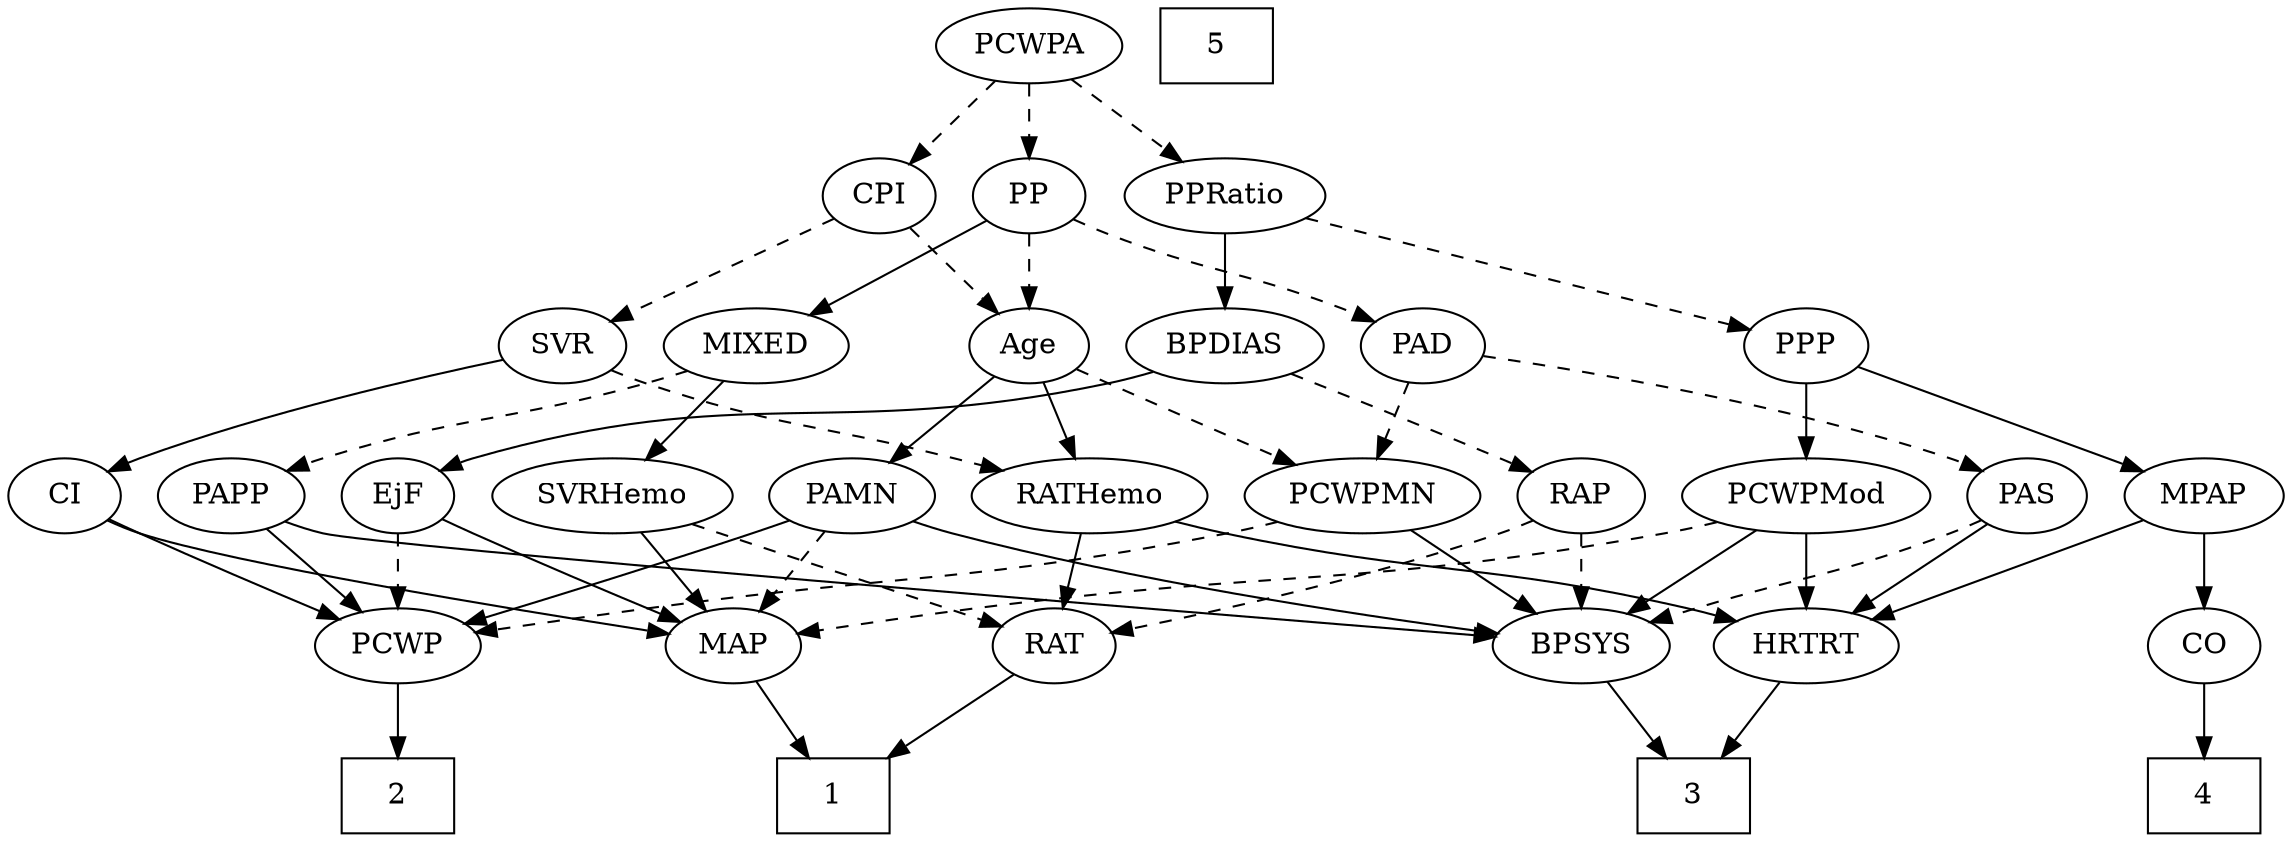 strict digraph {
	graph [bb="0,0,1007.1,396"];
	node [label="\N"];
	1	[height=0.5,
		pos="373,18",
		shape=box,
		width=0.75];
	2	[height=0.5,
		pos="181,18",
		shape=box,
		width=0.75];
	3	[height=0.5,
		pos="746,18",
		shape=box,
		width=0.75];
	4	[height=0.5,
		pos="972,18",
		shape=box,
		width=0.75];
	5	[height=0.5,
		pos="542,378",
		shape=box,
		width=0.75];
	Age	[height=0.5,
		pos="454,234",
		width=0.75];
	PAMN	[height=0.5,
		pos="380,162",
		width=1.011];
	Age -> PAMN	[pos="e,396.24,178.36 439.02,218.83 428.84,209.2 415.15,196.25 403.52,185.25",
		style=solid];
	RATHemo	[height=0.5,
		pos="484,162",
		width=1.3721];
	Age -> RATHemo	[pos="e,476.73,179.96 461.11,216.41 464.57,208.34 468.82,198.43 472.71,189.35",
		style=solid];
	PCWPMN	[height=0.5,
		pos="601,162",
		width=1.3902];
	Age -> PCWPMN	[pos="e,572,176.81 475.38,222.82 498.27,211.92 535.06,194.4 562.93,181.13",
		style=dashed];
	EjF	[height=0.5,
		pos="181,162",
		width=0.75];
	MAP	[height=0.5,
		pos="328,90",
		width=0.84854];
	EjF -> MAP	[pos="e,304.66,102.12 202.38,150.82 226.84,139.17 267.19,119.96 295.54,106.46",
		style=solid];
	PCWP	[height=0.5,
		pos="181,90",
		width=0.97491];
	EjF -> PCWP	[pos="e,181,108.1 181,143.7 181,135.98 181,126.71 181,118.11",
		style=dashed];
	RAP	[height=0.5,
		pos="697,162",
		width=0.77632];
	BPSYS	[height=0.5,
		pos="697,90",
		width=1.0471];
	RAP -> BPSYS	[pos="e,697,108.1 697,143.7 697,135.98 697,126.71 697,118.11",
		style=dashed];
	RAT	[height=0.5,
		pos="470,90",
		width=0.75827];
	RAP -> RAT	[pos="e,495.61,96.774 675.33,150.35 670.35,148.1 665.04,145.85 660,144 607.39,124.72 544.42,108.43 505.82,99.19",
		style=dashed];
	MIXED	[height=0.5,
		pos="337,234",
		width=1.1193];
	SVRHemo	[height=0.5,
		pos="276,162",
		width=1.3902];
	MIXED -> SVRHemo	[pos="e,290.49,179.63 322.85,216.76 315.26,208.06 305.76,197.15 297.29,187.43",
		style=solid];
	PAPP	[height=0.5,
		pos="104,162",
		width=0.88464];
	MIXED -> PAPP	[pos="e,128.5,173.84 306.81,222.06 300.62,219.95 294.13,217.83 288,216 225.2,197.24 207.21,200.61 145,180 142.72,179.24 140.38,178.42 \
138.04,177.55",
		style=dashed];
	MPAP	[height=0.5,
		pos="972,162",
		width=0.97491];
	CO	[height=0.5,
		pos="972,90",
		width=0.75];
	MPAP -> CO	[pos="e,972,108.1 972,143.7 972,135.98 972,126.71 972,118.11",
		style=solid];
	HRTRT	[height=0.5,
		pos="795,90",
		width=1.1013];
	MPAP -> HRTRT	[pos="e,823.9,102.43 945.12,150.37 915.37,138.6 867.17,119.54 833.44,106.2",
		style=solid];
	BPSYS -> 3	[pos="e,734.01,36.124 708.36,72.765 714.25,64.354 721.58,53.89 728.2,44.436",
		style=solid];
	PAD	[height=0.5,
		pos="630,234",
		width=0.79437];
	PAS	[height=0.5,
		pos="892,162",
		width=0.75];
	PAD -> PAS	[pos="e,871.37,173.65 657.31,228.52 700.33,221.03 786.18,204.37 856,180 857.91,179.33 859.85,178.6 861.8,177.82",
		style=dashed];
	PAD -> PCWPMN	[pos="e,608.02,179.96 623.13,216.41 619.78,208.34 615.68,198.43 611.92,189.35",
		style=dashed];
	CO -> 4	[pos="e,972,36.104 972,71.697 972,63.983 972,54.712 972,46.112",
		style=solid];
	PAS -> BPSYS	[pos="e,726.51,101.33 870.87,150.49 866.04,148.23 860.88,145.94 856,144 808.2,124.98 794.75,124.43 746,108 742.74,106.9 739.37,105.75 \
735.99,104.6",
		style=dashed];
	PAS -> HRTRT	[pos="e,815.36,105.7 874.21,148.16 860.05,137.94 839.96,123.44 823.56,111.61",
		style=solid];
	PAMN -> BPSYS	[pos="e,661.5,96.076 407.49,150.02 413.53,147.84 419.93,145.7 426,144 504.05,122.1 597.23,106.01 651.5,97.604",
		style=solid];
	PAMN -> MAP	[pos="e,339.64,106.67 367.94,144.76 361.35,135.89 353.06,124.74 345.75,114.89",
		style=dashed];
	PAMN -> PCWP	[pos="e,209.76,100.61 351.96,150.26 346.36,148.15 340.5,145.98 335,144 295.76,129.84 250.6,114.4 219.38,103.85",
		style=solid];
	RATHemo -> RAT	[pos="e,473.42,108.1 480.54,143.7 479,135.98 477.14,126.71 475.42,118.11",
		style=solid];
	RATHemo -> HRTRT	[pos="e,765.01,101.8 520.35,149.69 527.49,147.65 534.95,145.66 542,144 630.78,123.14 655.62,130.48 744,108 747.65,107.07 751.42,106.01 \
755.18,104.89",
		style=solid];
	CPI	[height=0.5,
		pos="383,306",
		width=0.75];
	CPI -> Age	[pos="e,439.31,249.49 397.71,290.5 407.61,280.73 420.84,267.69 431.99,256.7",
		style=dashed];
	SVR	[height=0.5,
		pos="251,234",
		width=0.77632];
	CPI -> SVR	[pos="e,271.92,246.09 362.38,294.06 340.51,282.47 305.78,264.05 280.92,250.86",
		style=dashed];
	RAT -> 1	[pos="e,396.89,36.242 452.21,76.161 439.1,66.703 420.91,53.578 405.27,42.289",
		style=solid];
	SVR -> RATHemo	[pos="e,446.58,173.92 272.65,222.29 277.63,220.05 282.94,217.81 288,216 347.27,194.78 364.3,196.72 425,180 428.82,178.95 432.78,177.84 \
436.75,176.72",
		style=dashed];
	CI	[height=0.5,
		pos="27,162",
		width=0.75];
	SVR -> CI	[pos="e,48.068,173.66 225.02,227.13 188.34,218.51 119.54,201.15 63,180 61.155,179.31 59.275,178.56 57.39,177.78",
		style=solid];
	PCWPMod	[height=0.5,
		pos="795,162",
		width=1.4443];
	PCWPMod -> BPSYS	[pos="e,717.02,105.3 773.25,145.46 759.2,135.43 740.78,122.27 725.55,111.4",
		style=solid];
	PCWPMod -> MAP	[pos="e,357.2,96.002 757.14,149.49 749.53,147.44 741.55,145.5 734,144 602.27,117.9 566.99,126.64 434,108 411.84,104.89 387.15,100.96 367.17,\
97.662",
		style=dashed];
	PCWPMod -> HRTRT	[pos="e,795,108.1 795,143.7 795,135.98 795,126.71 795,118.11",
		style=solid];
	PCWPA	[height=0.5,
		pos="455,378",
		width=1.1555];
	PCWPA -> CPI	[pos="e,397.8,321.39 438.66,361.12 428.78,351.51 416.05,339.13 405.25,328.63",
		style=dashed];
	PP	[height=0.5,
		pos="455,306",
		width=0.75];
	PCWPA -> PP	[pos="e,455,324.1 455,359.7 455,351.98 455,342.71 455,334.11",
		style=dashed];
	PPRatio	[height=0.5,
		pos="541,306",
		width=1.1013];
	PCWPA -> PPRatio	[pos="e,522.38,322.16 473.66,361.81 485.61,352.09 501.29,339.32 514.51,328.56",
		style=dashed];
	PCWPMN -> BPSYS	[pos="e,677.07,105.54 622.31,145.46 635.97,135.5 653.88,122.44 668.73,111.61",
		style=solid];
	PCWPMN -> PCWP	[pos="e,214.23,96.427 564.38,149.59 557.01,147.54 549.3,145.56 542,144 430.5,120.16 400.75,124.95 288,108 267.03,104.85 243.78,101.18 \
224.32,98.052",
		style=dashed];
	SVRHemo -> RAT	[pos="e,446.47,99.489 310.24,148.65 345.88,135.79 401.33,115.78 436.64,103.04",
		style=dashed];
	SVRHemo -> MAP	[pos="e,316.12,106.99 288.32,144.41 294.83,135.66 302.93,124.75 310.11,115.08",
		style=solid];
	BPDIAS	[height=0.5,
		pos="541,234",
		width=1.1735];
	BPDIAS -> EjF	[pos="e,201.51,174.02 509.98,221.62 503.45,219.51 496.55,217.51 490,216 370.74,188.52 334.41,214.54 217,180 215.06,179.43 213.09,178.77 \
211.13,178.04",
		style=solid];
	BPDIAS -> RAP	[pos="e,674.71,173.29 569.41,220.46 593.55,209.78 629.09,193.98 660,180 661.79,179.19 663.62,178.36 665.47,177.52",
		style=dashed];
	MAP -> 1	[pos="e,361.99,36.124 338.44,72.765 343.79,64.44 350.43,54.104 356.46,44.725",
		style=solid];
	PP -> Age	[pos="e,454.24,252.1 454.75,287.7 454.64,279.98 454.51,270.71 454.39,262.11",
		style=dashed];
	PP -> MIXED	[pos="e,360.16,248.74 435.51,293.44 417.42,282.7 390.13,266.52 368.87,253.9",
		style=solid];
	PP -> PAD	[pos="e,607.61,245.35 476.39,294.8 481.47,292.48 486.9,290.09 492,288 535.72,270.12 548.19,269.66 592,252 594.07,251.17 596.19,250.29 \
598.33,249.38",
		style=dashed];
	PPP	[height=0.5,
		pos="795,234",
		width=0.75];
	PPP -> MPAP	[pos="e,944.97,173.69 817.78,223.99 847.56,212.21 900.1,191.43 935.48,177.44",
		style=solid];
	PPP -> PCWPMod	[pos="e,795,180.1 795,215.7 795,207.98 795,198.71 795,190.11",
		style=solid];
	PPRatio -> BPDIAS	[pos="e,541,252.1 541,287.7 541,279.98 541,270.71 541,262.11",
		style=solid];
	PPRatio -> PPP	[pos="e,770.48,241.76 573.95,295.92 622.19,282.62 711.64,257.97 760.67,244.46",
		style=dashed];
	PCWP -> 2	[pos="e,181,36.104 181,71.697 181,63.983 181,54.712 181,46.112",
		style=solid];
	CI -> MAP	[pos="e,298.8,95.913 47.586,150.23 52.54,147.93 57.881,145.69 63,144 104.46,130.29 225.73,108.5 288.83,97.625",
		style=solid];
	CI -> PCWP	[pos="e,155.15,102.44 48.289,150.86 53.118,148.59 58.229,146.2 63,144 90.788,131.2 122.42,117.01 145.93,106.54",
		style=solid];
	PAPP -> BPSYS	[pos="e,660.02,94.402 127.88,149.71 133.4,147.49 139.32,145.42 145,144 157.22,140.95 518.54,107.45 649.87,95.338",
		style=solid];
	PAPP -> PCWP	[pos="e,164.43,106.07 120.33,146.15 130.98,136.48 145.05,123.68 156.97,112.85",
		style=solid];
	HRTRT -> 3	[pos="e,758.21,36.447 783.39,72.411 777.64,64.2 770.57,54.099 764.13,44.9",
		style=solid];
}
